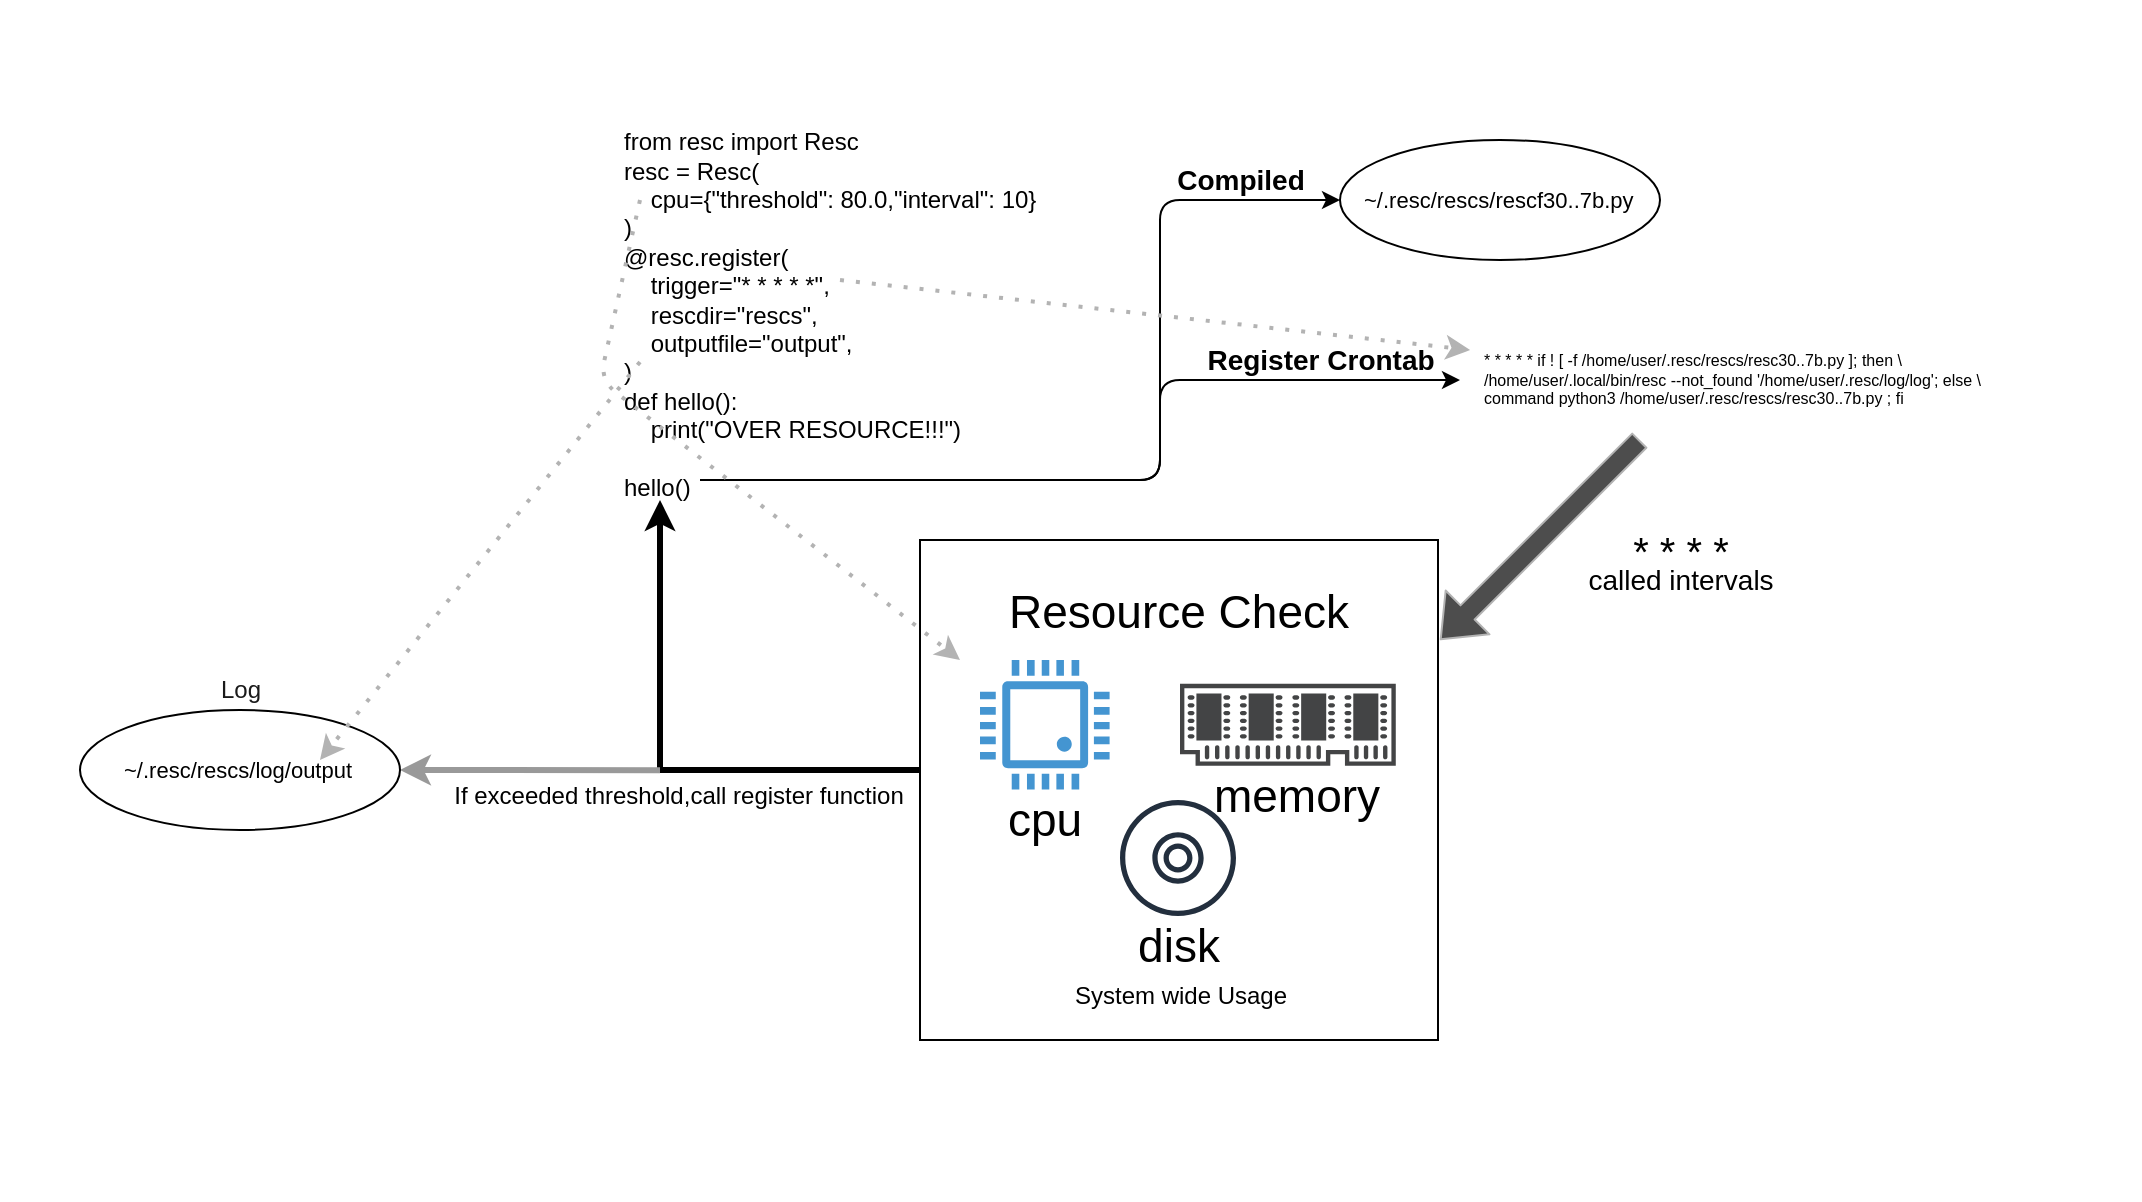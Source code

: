 <mxfile version="14.8.5" type="github"><diagram id="vThE5n4GdIRylKCDsWWQ" name="Page-1"><mxGraphModel dx="3283" dy="1560" grid="1" gridSize="10" guides="1" tooltips="1" connect="1" arrows="1" fold="1" page="1" pageScale="1" pageWidth="600" pageHeight="600" math="0" shadow="0"><root><mxCell id="0"/><mxCell id="1" parent="0"/><mxCell id="JV_LLapjNTMgJWemFA9x-58" value="" style="rounded=0;whiteSpace=wrap;html=1;fontSize=12;align=left;noLabel=1;fontColor=none;strokeColor=none;" vertex="1" parent="1"><mxGeometry x="-280" width="1070" height="600" as="geometry"/></mxCell><mxCell id="JV_LLapjNTMgJWemFA9x-44" value="" style="rounded=0;whiteSpace=wrap;html=1;fontSize=23;fontColor=#000000;align=left;" vertex="1" parent="1"><mxGeometry x="180" y="270" width="259" height="250" as="geometry"/></mxCell><mxCell id="JV_LLapjNTMgJWemFA9x-1" value="&lt;div align=&quot;left&quot;&gt;&lt;br&gt;&lt;/div&gt;&lt;div align=&quot;left&quot;&gt;from resc import Resc&lt;/div&gt;&lt;div align=&quot;left&quot;&gt;resc = Resc(&lt;br&gt;&lt;span style=&quot;white-space: pre&quot;&gt;    &lt;/span&gt;cpu={&quot;threshold&quot;: 80.0,&quot;interval&quot;: 10}&lt;br&gt;)&lt;br&gt;&lt;/div&gt;&lt;div align=&quot;left&quot;&gt;@resc.register(&lt;br&gt;&amp;nbsp;&amp;nbsp; &amp;nbsp;trigger=&quot;* * * * *&quot;,&amp;nbsp; &lt;br&gt;&amp;nbsp;&amp;nbsp; &amp;nbsp;rescdir=&quot;rescs&quot;, &lt;br&gt;&amp;nbsp;&amp;nbsp; &amp;nbsp;outputfile=&quot;output&quot;, &lt;br&gt;)&lt;br&gt;def hello():&lt;br&gt;&amp;nbsp;&amp;nbsp; &amp;nbsp;print(&quot;OVER RESOURCE!!!&quot;)&lt;br&gt;&lt;br&gt;hello()&lt;/div&gt;" style="text;html=1;align=left;verticalAlign=middle;resizable=0;points=[];autosize=1;strokeColor=none;" vertex="1" parent="1"><mxGeometry x="30" y="50" width="220" height="200" as="geometry"/></mxCell><mxCell id="JV_LLapjNTMgJWemFA9x-9" value="" style="edgeStyle=elbowEdgeStyle;elbow=horizontal;endArrow=classic;html=1;entryX=1;entryY=0.75;entryDx=0;entryDy=0;" edge="1" parent="1" target="JV_LLapjNTMgJWemFA9x-10"><mxGeometry width="50" height="50" relative="1" as="geometry"><mxPoint x="70" y="240" as="sourcePoint"/><mxPoint x="380" y="100" as="targetPoint"/><Array as="points"><mxPoint x="300" y="190"/></Array></mxGeometry></mxCell><mxCell id="JV_LLapjNTMgJWemFA9x-10" value="Compiled" style="text;strokeColor=none;fillColor=none;html=1;fontSize=14;fontStyle=1;verticalAlign=middle;align=center;" vertex="1" parent="1"><mxGeometry x="290" y="70" width="100" height="40" as="geometry"/></mxCell><mxCell id="JV_LLapjNTMgJWemFA9x-12" value="" style="ellipse;whiteSpace=wrap;html=1;fontSize=14;" vertex="1" parent="1"><mxGeometry x="390" y="70" width="160" height="60" as="geometry"/></mxCell><mxCell id="JV_LLapjNTMgJWemFA9x-13" value="~/.resc/rescs/rescf30..7b.py" style="text;html=1;strokeColor=none;fillColor=none;align=left;verticalAlign=middle;whiteSpace=wrap;rounded=0;fontSize=11;" vertex="1" parent="1"><mxGeometry x="400" y="90" width="140" height="20" as="geometry"/></mxCell><mxCell id="JV_LLapjNTMgJWemFA9x-21" value="" style="edgeStyle=elbowEdgeStyle;elbow=horizontal;endArrow=classic;html=1;" edge="1" parent="1"><mxGeometry width="50" height="50" relative="1" as="geometry"><mxPoint x="70" y="240" as="sourcePoint"/><mxPoint x="450" y="190" as="targetPoint"/><Array as="points"><mxPoint x="300" y="190"/></Array></mxGeometry></mxCell><mxCell id="JV_LLapjNTMgJWemFA9x-22" value="Register Crontab" style="text;strokeColor=none;fillColor=none;html=1;fontSize=14;fontStyle=1;verticalAlign=middle;align=center;" vertex="1" parent="1"><mxGeometry x="330" y="160" width="100" height="40" as="geometry"/></mxCell><mxCell id="JV_LLapjNTMgJWemFA9x-23" value="&lt;div style=&quot;font-size: 8px&quot; align=&quot;left&quot;&gt;* * * * * if ! [ -f /home/user/.resc/rescs/resc30..7b.py ]; then \&lt;/div&gt;&lt;div style=&quot;font-size: 8px&quot; align=&quot;left&quot;&gt;/home/user/.local/bin/resc --not_found '/home/user/.resc/log/log'; else \&lt;/div&gt;&lt;div style=&quot;font-size: 8px&quot; align=&quot;left&quot;&gt; command python3 /home/user/.resc/rescs/resc30..7b.py ; fi&lt;/div&gt;" style="text;html=1;align=left;verticalAlign=middle;resizable=0;points=[];autosize=1;strokeColor=none;fontSize=8;" vertex="1" parent="1"><mxGeometry x="460" y="170" width="260" height="40" as="geometry"/></mxCell><mxCell id="JV_LLapjNTMgJWemFA9x-27" value="" style="endArrow=classic;dashed=1;html=1;dashPattern=1 3;strokeWidth=2;fontSize=8;entryX=-0.019;entryY=0.125;entryDx=0;entryDy=0;entryPerimeter=0;labelBackgroundColor=#ffffff;fontColor=#B266FF;strokeColor=#B3B3B3;startArrow=none;startFill=0;endFill=1;" edge="1" parent="1" target="JV_LLapjNTMgJWemFA9x-23"><mxGeometry width="50" height="50" relative="1" as="geometry"><mxPoint x="140" y="140" as="sourcePoint"/><mxPoint x="190" y="90" as="targetPoint"/></mxGeometry></mxCell><mxCell id="JV_LLapjNTMgJWemFA9x-32" value="" style="shape=flexArrow;endArrow=classic;html=1;labelBackgroundColor=#ffffff;fontSize=8;fontColor=#B266FF;strokeColor=#B3B3B3;fillColor=#4D4D4D;" edge="1" parent="1"><mxGeometry width="50" height="50" relative="1" as="geometry"><mxPoint x="540" y="220" as="sourcePoint"/><mxPoint x="440" y="320" as="targetPoint"/></mxGeometry></mxCell><mxCell id="JV_LLapjNTMgJWemFA9x-33" value="* * * *" style="text;html=1;align=center;verticalAlign=middle;resizable=0;points=[];autosize=1;strokeColor=none;fontSize=20;" vertex="1" parent="1"><mxGeometry x="530" y="260" width="60" height="30" as="geometry"/></mxCell><mxCell id="JV_LLapjNTMgJWemFA9x-34" value="called intervals" style="text;html=1;align=center;verticalAlign=middle;resizable=0;points=[];autosize=1;strokeColor=none;fontSize=14;" vertex="1" parent="1"><mxGeometry x="505" y="280" width="110" height="20" as="geometry"/></mxCell><mxCell id="JV_LLapjNTMgJWemFA9x-35" value="" style="endArrow=classic;dashed=1;html=1;dashPattern=1 3;strokeWidth=2;fontSize=8;labelBackgroundColor=#ffffff;fontColor=#B266FF;strokeColor=#B3B3B3;startArrow=none;startFill=0;endFill=1;" edge="1" parent="1"><mxGeometry width="50" height="50" relative="1" as="geometry"><mxPoint x="40" y="100" as="sourcePoint"/><mxPoint x="200" y="330" as="targetPoint"/><Array as="points"><mxPoint x="20" y="190"/></Array></mxGeometry></mxCell><mxCell id="JV_LLapjNTMgJWemFA9x-36" value="" style="pointerEvents=1;shadow=0;dashed=0;html=1;strokeColor=none;fillColor=#4495D1;labelPosition=center;verticalLabelPosition=bottom;verticalAlign=top;align=center;outlineConnect=0;shape=mxgraph.veeam.cpu;fontSize=14;fontColor=#000000;" vertex="1" parent="1"><mxGeometry x="210" y="330" width="64.8" height="64.8" as="geometry"/></mxCell><mxCell id="JV_LLapjNTMgJWemFA9x-37" value="" style="pointerEvents=1;shadow=0;dashed=0;html=1;strokeColor=none;fillColor=#434445;aspect=fixed;labelPosition=center;verticalLabelPosition=bottom;verticalAlign=top;align=center;outlineConnect=0;shape=mxgraph.vvd.memory;fontSize=14;fontColor=#000000;" vertex="1" parent="1"><mxGeometry x="310" y="341.9" width="107.89" height="41" as="geometry"/></mxCell><mxCell id="JV_LLapjNTMgJWemFA9x-38" value="" style="outlineConnect=0;fontColor=#232F3E;gradientColor=none;fillColor=#232F3E;strokeColor=none;dashed=0;verticalLabelPosition=bottom;verticalAlign=top;align=center;html=1;fontSize=12;fontStyle=0;aspect=fixed;pointerEvents=1;shape=mxgraph.aws4.disk;" vertex="1" parent="1"><mxGeometry x="280" y="400" width="58" height="58" as="geometry"/></mxCell><mxCell id="JV_LLapjNTMgJWemFA9x-39" value="&lt;div style=&quot;font-size: 23px;&quot;&gt;Resource Check&lt;/div&gt;&lt;div style=&quot;font-size: 23px;&quot;&gt;&lt;br style=&quot;font-size: 23px;&quot;&gt;&lt;/div&gt;" style="text;html=1;align=center;verticalAlign=middle;resizable=0;points=[];autosize=1;strokeColor=none;fontSize=23;fontColor=#000000;" vertex="1" parent="1"><mxGeometry x="214" y="290" width="190" height="60" as="geometry"/></mxCell><mxCell id="JV_LLapjNTMgJWemFA9x-40" value="cpu" style="text;html=1;align=center;verticalAlign=middle;resizable=0;points=[];autosize=1;strokeColor=none;fontSize=23;fontColor=#000000;" vertex="1" parent="1"><mxGeometry x="217.4" y="394.8" width="50" height="30" as="geometry"/></mxCell><mxCell id="JV_LLapjNTMgJWemFA9x-41" value="disk" style="text;html=1;align=center;verticalAlign=middle;resizable=0;points=[];autosize=1;strokeColor=none;fontSize=23;fontColor=#000000;" vertex="1" parent="1"><mxGeometry x="279" y="458" width="60" height="30" as="geometry"/></mxCell><mxCell id="JV_LLapjNTMgJWemFA9x-42" value="memory" style="text;html=1;align=center;verticalAlign=middle;resizable=0;points=[];autosize=1;strokeColor=none;fontSize=23;fontColor=#000000;" vertex="1" parent="1"><mxGeometry x="317.89" y="382.9" width="100" height="30" as="geometry"/></mxCell><mxCell id="JV_LLapjNTMgJWemFA9x-46" value="" style="endArrow=classic;html=1;labelBackgroundColor=#ffffff;fontSize=28;fontColor=#000000;fillColor=#4D4D4D;strokeWidth=3;" edge="1" parent="1"><mxGeometry width="50" height="50" relative="1" as="geometry"><mxPoint x="50" y="385.2" as="sourcePoint"/><mxPoint x="50" y="250" as="targetPoint"/></mxGeometry></mxCell><mxCell id="JV_LLapjNTMgJWemFA9x-47" value="" style="endArrow=none;html=1;labelBackgroundColor=#ffffff;fontSize=28;fontColor=#000000;strokeColor=#000000;strokeWidth=3;fillColor=#4D4D4D;" edge="1" parent="1"><mxGeometry width="50" height="50" relative="1" as="geometry"><mxPoint x="50" y="385" as="sourcePoint"/><mxPoint x="180" y="385" as="targetPoint"/></mxGeometry></mxCell><mxCell id="JV_LLapjNTMgJWemFA9x-48" value="If exceeded threshold,call register function" style="text;html=1;align=center;verticalAlign=middle;resizable=0;points=[];autosize=1;strokeColor=none;fontSize=12;fontColor=#000000;" vertex="1" parent="1"><mxGeometry x="-61" y="387.9" width="240" height="20" as="geometry"/></mxCell><mxCell id="JV_LLapjNTMgJWemFA9x-51" value="" style="endArrow=classic;html=1;labelBackgroundColor=#ffffff;fontSize=28;fillColor=#4D4D4D;strokeWidth=3;fontColor=#B3B3B3;strokeColor=#999999;" edge="1" parent="1"><mxGeometry width="50" height="50" relative="1" as="geometry"><mxPoint x="50" y="385.1" as="sourcePoint"/><mxPoint x="-80" y="385" as="targetPoint"/></mxGeometry></mxCell><mxCell id="JV_LLapjNTMgJWemFA9x-52" value="" style="ellipse;whiteSpace=wrap;html=1;fontSize=14;" vertex="1" parent="1"><mxGeometry x="-240" y="355" width="160" height="60" as="geometry"/></mxCell><mxCell id="JV_LLapjNTMgJWemFA9x-53" value="~/.resc/rescs/log/output" style="text;html=1;strokeColor=none;fillColor=none;align=left;verticalAlign=middle;whiteSpace=wrap;rounded=0;fontSize=11;" vertex="1" parent="1"><mxGeometry x="-220" y="375" width="140" height="20" as="geometry"/></mxCell><mxCell id="JV_LLapjNTMgJWemFA9x-54" style="edgeStyle=orthogonalEdgeStyle;rounded=0;orthogonalLoop=1;jettySize=auto;html=1;exitX=0.5;exitY=1;exitDx=0;exitDy=0;labelBackgroundColor=#ffffff;fontSize=12;fontColor=#B3B3B3;startArrow=none;startFill=0;endArrow=classic;endFill=1;strokeColor=#999999;strokeWidth=3;fillColor=#4D4D4D;" edge="1" parent="1" source="JV_LLapjNTMgJWemFA9x-53" target="JV_LLapjNTMgJWemFA9x-53"><mxGeometry relative="1" as="geometry"/></mxCell><mxCell id="JV_LLapjNTMgJWemFA9x-55" value="Log" style="text;html=1;align=center;verticalAlign=middle;resizable=0;points=[];autosize=1;strokeColor=none;fontSize=12;fontColor=#1A1A1A;" vertex="1" parent="1"><mxGeometry x="-180" y="335" width="40" height="20" as="geometry"/></mxCell><mxCell id="JV_LLapjNTMgJWemFA9x-56" value="" style="endArrow=classic;dashed=1;html=1;dashPattern=1 3;strokeWidth=2;fontSize=8;labelBackgroundColor=#ffffff;fontColor=#B266FF;strokeColor=#B3B3B3;startArrow=none;startFill=0;endFill=1;" edge="1" parent="1"><mxGeometry width="50" height="50" relative="1" as="geometry"><mxPoint x="40" y="181" as="sourcePoint"/><mxPoint x="-120" y="380" as="targetPoint"/></mxGeometry></mxCell><mxCell id="JV_LLapjNTMgJWemFA9x-57" value="System wide Usage" style="text;html=1;align=center;verticalAlign=middle;resizable=0;points=[];autosize=1;strokeColor=none;fontSize=12;fontColor=#000000;" vertex="1" parent="1"><mxGeometry x="250" y="488" width="120" height="20" as="geometry"/></mxCell></root></mxGraphModel></diagram></mxfile>
